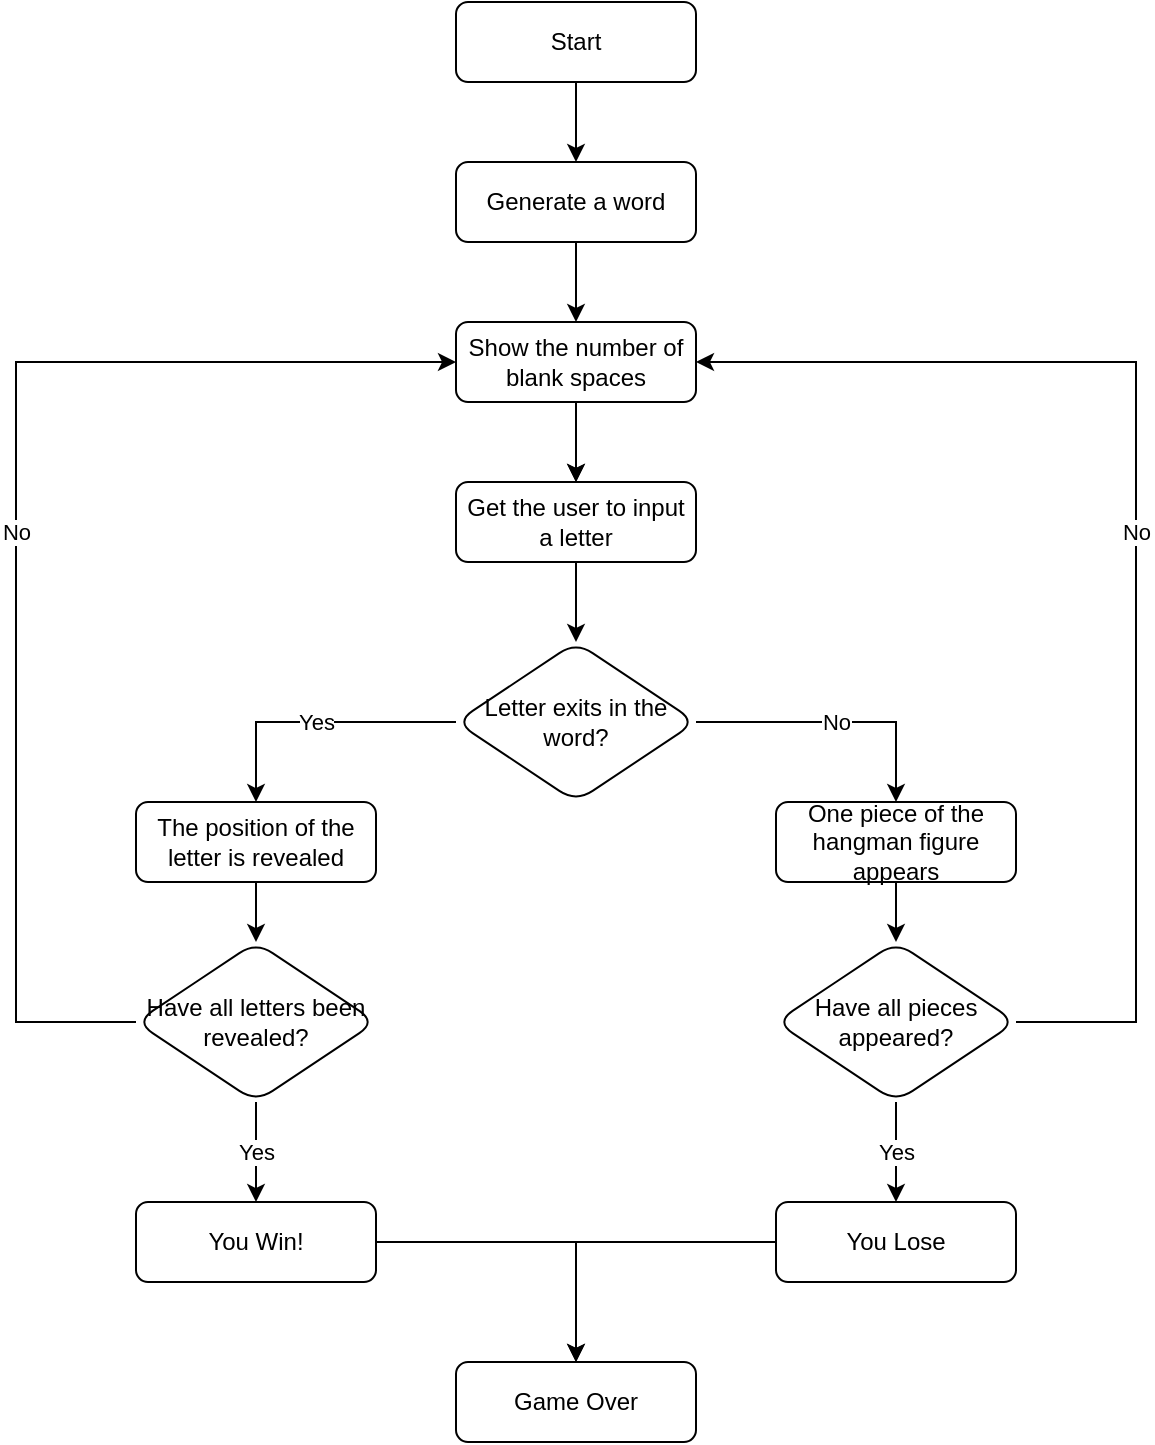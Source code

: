 <mxfile version="22.1.3" type="device">
  <diagram id="C5RBs43oDa-KdzZeNtuy" name="Page-1">
    <mxGraphModel dx="875" dy="452" grid="1" gridSize="10" guides="1" tooltips="1" connect="1" arrows="1" fold="1" page="1" pageScale="1" pageWidth="827" pageHeight="1169" math="0" shadow="0">
      <root>
        <mxCell id="WIyWlLk6GJQsqaUBKTNV-0" />
        <mxCell id="WIyWlLk6GJQsqaUBKTNV-1" parent="WIyWlLk6GJQsqaUBKTNV-0" />
        <mxCell id="NS3GGH879DcdPZaDlkWN-5" value="" style="edgeStyle=orthogonalEdgeStyle;rounded=0;orthogonalLoop=1;jettySize=auto;html=1;" edge="1" parent="WIyWlLk6GJQsqaUBKTNV-1" source="WIyWlLk6GJQsqaUBKTNV-3" target="NS3GGH879DcdPZaDlkWN-4">
          <mxGeometry relative="1" as="geometry" />
        </mxCell>
        <mxCell id="WIyWlLk6GJQsqaUBKTNV-3" value="Start" style="rounded=1;whiteSpace=wrap;html=1;fontSize=12;glass=0;strokeWidth=1;shadow=0;" parent="WIyWlLk6GJQsqaUBKTNV-1" vertex="1">
          <mxGeometry x="300" y="40" width="120" height="40" as="geometry" />
        </mxCell>
        <mxCell id="NS3GGH879DcdPZaDlkWN-7" value="" style="edgeStyle=orthogonalEdgeStyle;rounded=0;orthogonalLoop=1;jettySize=auto;html=1;" edge="1" parent="WIyWlLk6GJQsqaUBKTNV-1" source="NS3GGH879DcdPZaDlkWN-4" target="NS3GGH879DcdPZaDlkWN-6">
          <mxGeometry relative="1" as="geometry" />
        </mxCell>
        <mxCell id="NS3GGH879DcdPZaDlkWN-4" value="Generate a word" style="rounded=1;whiteSpace=wrap;html=1;fontSize=12;glass=0;strokeWidth=1;shadow=0;" vertex="1" parent="WIyWlLk6GJQsqaUBKTNV-1">
          <mxGeometry x="300" y="120" width="120" height="40" as="geometry" />
        </mxCell>
        <mxCell id="NS3GGH879DcdPZaDlkWN-9" value="" style="edgeStyle=orthogonalEdgeStyle;rounded=0;orthogonalLoop=1;jettySize=auto;html=1;" edge="1" parent="WIyWlLk6GJQsqaUBKTNV-1" source="NS3GGH879DcdPZaDlkWN-6">
          <mxGeometry relative="1" as="geometry">
            <mxPoint x="360" y="280" as="targetPoint" />
          </mxGeometry>
        </mxCell>
        <mxCell id="NS3GGH879DcdPZaDlkWN-13" value="" style="edgeStyle=orthogonalEdgeStyle;rounded=0;orthogonalLoop=1;jettySize=auto;html=1;" edge="1" parent="WIyWlLk6GJQsqaUBKTNV-1" source="NS3GGH879DcdPZaDlkWN-6" target="NS3GGH879DcdPZaDlkWN-12">
          <mxGeometry relative="1" as="geometry" />
        </mxCell>
        <mxCell id="NS3GGH879DcdPZaDlkWN-6" value="Show the number of blank spaces" style="rounded=1;whiteSpace=wrap;html=1;fontSize=12;glass=0;strokeWidth=1;shadow=0;" vertex="1" parent="WIyWlLk6GJQsqaUBKTNV-1">
          <mxGeometry x="300" y="200" width="120" height="40" as="geometry" />
        </mxCell>
        <mxCell id="NS3GGH879DcdPZaDlkWN-15" value="" style="edgeStyle=orthogonalEdgeStyle;rounded=0;orthogonalLoop=1;jettySize=auto;html=1;" edge="1" parent="WIyWlLk6GJQsqaUBKTNV-1" source="NS3GGH879DcdPZaDlkWN-12" target="NS3GGH879DcdPZaDlkWN-14">
          <mxGeometry relative="1" as="geometry" />
        </mxCell>
        <mxCell id="NS3GGH879DcdPZaDlkWN-12" value="Get the user to input a letter" style="whiteSpace=wrap;html=1;rounded=1;glass=0;strokeWidth=1;shadow=0;" vertex="1" parent="WIyWlLk6GJQsqaUBKTNV-1">
          <mxGeometry x="300" y="280" width="120" height="40" as="geometry" />
        </mxCell>
        <mxCell id="NS3GGH879DcdPZaDlkWN-17" value="No" style="edgeStyle=orthogonalEdgeStyle;rounded=0;orthogonalLoop=1;jettySize=auto;html=1;" edge="1" parent="WIyWlLk6GJQsqaUBKTNV-1" source="NS3GGH879DcdPZaDlkWN-14" target="NS3GGH879DcdPZaDlkWN-16">
          <mxGeometry relative="1" as="geometry">
            <Array as="points">
              <mxPoint x="520" y="400" />
            </Array>
          </mxGeometry>
        </mxCell>
        <mxCell id="NS3GGH879DcdPZaDlkWN-19" value="Yes" style="edgeStyle=orthogonalEdgeStyle;rounded=0;orthogonalLoop=1;jettySize=auto;html=1;" edge="1" parent="WIyWlLk6GJQsqaUBKTNV-1" source="NS3GGH879DcdPZaDlkWN-14" target="NS3GGH879DcdPZaDlkWN-18">
          <mxGeometry relative="1" as="geometry">
            <Array as="points">
              <mxPoint x="200" y="400" />
            </Array>
          </mxGeometry>
        </mxCell>
        <mxCell id="NS3GGH879DcdPZaDlkWN-14" value="Letter exits in the word?" style="rhombus;whiteSpace=wrap;html=1;rounded=1;glass=0;strokeWidth=1;shadow=0;" vertex="1" parent="WIyWlLk6GJQsqaUBKTNV-1">
          <mxGeometry x="300" y="360" width="120" height="80" as="geometry" />
        </mxCell>
        <mxCell id="NS3GGH879DcdPZaDlkWN-21" value="" style="edgeStyle=orthogonalEdgeStyle;rounded=0;orthogonalLoop=1;jettySize=auto;html=1;" edge="1" parent="WIyWlLk6GJQsqaUBKTNV-1" source="NS3GGH879DcdPZaDlkWN-16" target="NS3GGH879DcdPZaDlkWN-20">
          <mxGeometry relative="1" as="geometry" />
        </mxCell>
        <mxCell id="NS3GGH879DcdPZaDlkWN-16" value="One piece of the hangman figure appears" style="whiteSpace=wrap;html=1;rounded=1;glass=0;strokeWidth=1;shadow=0;" vertex="1" parent="WIyWlLk6GJQsqaUBKTNV-1">
          <mxGeometry x="460" y="440" width="120" height="40" as="geometry" />
        </mxCell>
        <mxCell id="NS3GGH879DcdPZaDlkWN-28" value="" style="edgeStyle=orthogonalEdgeStyle;rounded=0;orthogonalLoop=1;jettySize=auto;html=1;" edge="1" parent="WIyWlLk6GJQsqaUBKTNV-1" source="NS3GGH879DcdPZaDlkWN-18" target="NS3GGH879DcdPZaDlkWN-27">
          <mxGeometry relative="1" as="geometry" />
        </mxCell>
        <mxCell id="NS3GGH879DcdPZaDlkWN-18" value="The position of the letter is revealed" style="whiteSpace=wrap;html=1;rounded=1;glass=0;strokeWidth=1;shadow=0;" vertex="1" parent="WIyWlLk6GJQsqaUBKTNV-1">
          <mxGeometry x="140" y="440" width="120" height="40" as="geometry" />
        </mxCell>
        <mxCell id="NS3GGH879DcdPZaDlkWN-24" value="Yes" style="edgeStyle=orthogonalEdgeStyle;rounded=0;orthogonalLoop=1;jettySize=auto;html=1;" edge="1" parent="WIyWlLk6GJQsqaUBKTNV-1" source="NS3GGH879DcdPZaDlkWN-20" target="NS3GGH879DcdPZaDlkWN-23">
          <mxGeometry relative="1" as="geometry" />
        </mxCell>
        <mxCell id="NS3GGH879DcdPZaDlkWN-26" value="No" style="edgeStyle=orthogonalEdgeStyle;rounded=0;orthogonalLoop=1;jettySize=auto;html=1;entryX=1;entryY=0.5;entryDx=0;entryDy=0;" edge="1" parent="WIyWlLk6GJQsqaUBKTNV-1" source="NS3GGH879DcdPZaDlkWN-20" target="NS3GGH879DcdPZaDlkWN-6">
          <mxGeometry relative="1" as="geometry">
            <Array as="points">
              <mxPoint x="640" y="550" />
              <mxPoint x="640" y="220" />
            </Array>
          </mxGeometry>
        </mxCell>
        <mxCell id="NS3GGH879DcdPZaDlkWN-20" value="Have all pieces appeared?" style="rhombus;whiteSpace=wrap;html=1;rounded=1;glass=0;strokeWidth=1;shadow=0;" vertex="1" parent="WIyWlLk6GJQsqaUBKTNV-1">
          <mxGeometry x="460" y="510" width="120" height="80" as="geometry" />
        </mxCell>
        <mxCell id="NS3GGH879DcdPZaDlkWN-34" style="edgeStyle=orthogonalEdgeStyle;rounded=0;orthogonalLoop=1;jettySize=auto;html=1;entryX=0.5;entryY=0;entryDx=0;entryDy=0;" edge="1" parent="WIyWlLk6GJQsqaUBKTNV-1" source="NS3GGH879DcdPZaDlkWN-23" target="NS3GGH879DcdPZaDlkWN-32">
          <mxGeometry relative="1" as="geometry" />
        </mxCell>
        <mxCell id="NS3GGH879DcdPZaDlkWN-23" value="You Lose" style="whiteSpace=wrap;html=1;rounded=1;glass=0;strokeWidth=1;shadow=0;" vertex="1" parent="WIyWlLk6GJQsqaUBKTNV-1">
          <mxGeometry x="460" y="640" width="120" height="40" as="geometry" />
        </mxCell>
        <mxCell id="NS3GGH879DcdPZaDlkWN-29" value="No" style="edgeStyle=orthogonalEdgeStyle;rounded=0;orthogonalLoop=1;jettySize=auto;html=1;entryX=0;entryY=0.5;entryDx=0;entryDy=0;" edge="1" parent="WIyWlLk6GJQsqaUBKTNV-1" source="NS3GGH879DcdPZaDlkWN-27" target="NS3GGH879DcdPZaDlkWN-6">
          <mxGeometry relative="1" as="geometry">
            <Array as="points">
              <mxPoint x="80" y="550" />
              <mxPoint x="80" y="220" />
            </Array>
          </mxGeometry>
        </mxCell>
        <mxCell id="NS3GGH879DcdPZaDlkWN-31" value="Yes" style="edgeStyle=orthogonalEdgeStyle;rounded=0;orthogonalLoop=1;jettySize=auto;html=1;" edge="1" parent="WIyWlLk6GJQsqaUBKTNV-1" source="NS3GGH879DcdPZaDlkWN-27" target="NS3GGH879DcdPZaDlkWN-30">
          <mxGeometry relative="1" as="geometry" />
        </mxCell>
        <mxCell id="NS3GGH879DcdPZaDlkWN-27" value="Have all letters been revealed?" style="rhombus;whiteSpace=wrap;html=1;rounded=1;glass=0;strokeWidth=1;shadow=0;" vertex="1" parent="WIyWlLk6GJQsqaUBKTNV-1">
          <mxGeometry x="140" y="510" width="120" height="80" as="geometry" />
        </mxCell>
        <mxCell id="NS3GGH879DcdPZaDlkWN-33" value="" style="edgeStyle=orthogonalEdgeStyle;rounded=0;orthogonalLoop=1;jettySize=auto;html=1;" edge="1" parent="WIyWlLk6GJQsqaUBKTNV-1" source="NS3GGH879DcdPZaDlkWN-30" target="NS3GGH879DcdPZaDlkWN-32">
          <mxGeometry relative="1" as="geometry" />
        </mxCell>
        <mxCell id="NS3GGH879DcdPZaDlkWN-30" value="You Win!" style="whiteSpace=wrap;html=1;rounded=1;glass=0;strokeWidth=1;shadow=0;" vertex="1" parent="WIyWlLk6GJQsqaUBKTNV-1">
          <mxGeometry x="140" y="640" width="120" height="40" as="geometry" />
        </mxCell>
        <mxCell id="NS3GGH879DcdPZaDlkWN-32" value="Game Over" style="whiteSpace=wrap;html=1;rounded=1;glass=0;strokeWidth=1;shadow=0;" vertex="1" parent="WIyWlLk6GJQsqaUBKTNV-1">
          <mxGeometry x="300" y="720" width="120" height="40" as="geometry" />
        </mxCell>
      </root>
    </mxGraphModel>
  </diagram>
</mxfile>
